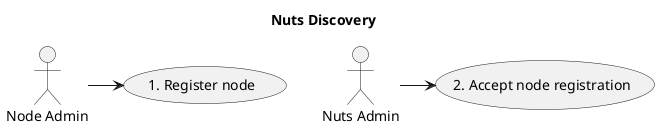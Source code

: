 @startuml
title Nuts Discovery
:Node Admin: -> (1. Register node)
:Nuts Admin: -> (2. Accept node registration)

newpage

title Nuts Registry
:Nuts Admin: -> (3. Register vendor)
:Vendor Admin: -> (4. Register organisation)
:Vendor Admin: -down-> (6. Register/update organisation endpoint)
:Org. Admin: -> (5. Accept vendor registration)
node System
System -> (7. Publish changes)
System -down-> (8. Verify received changes)

'layout
:Nuts Admin: -[hidden]- :Org. Admin:
:Org. Admin: -[hidden]- :System:
@enduml